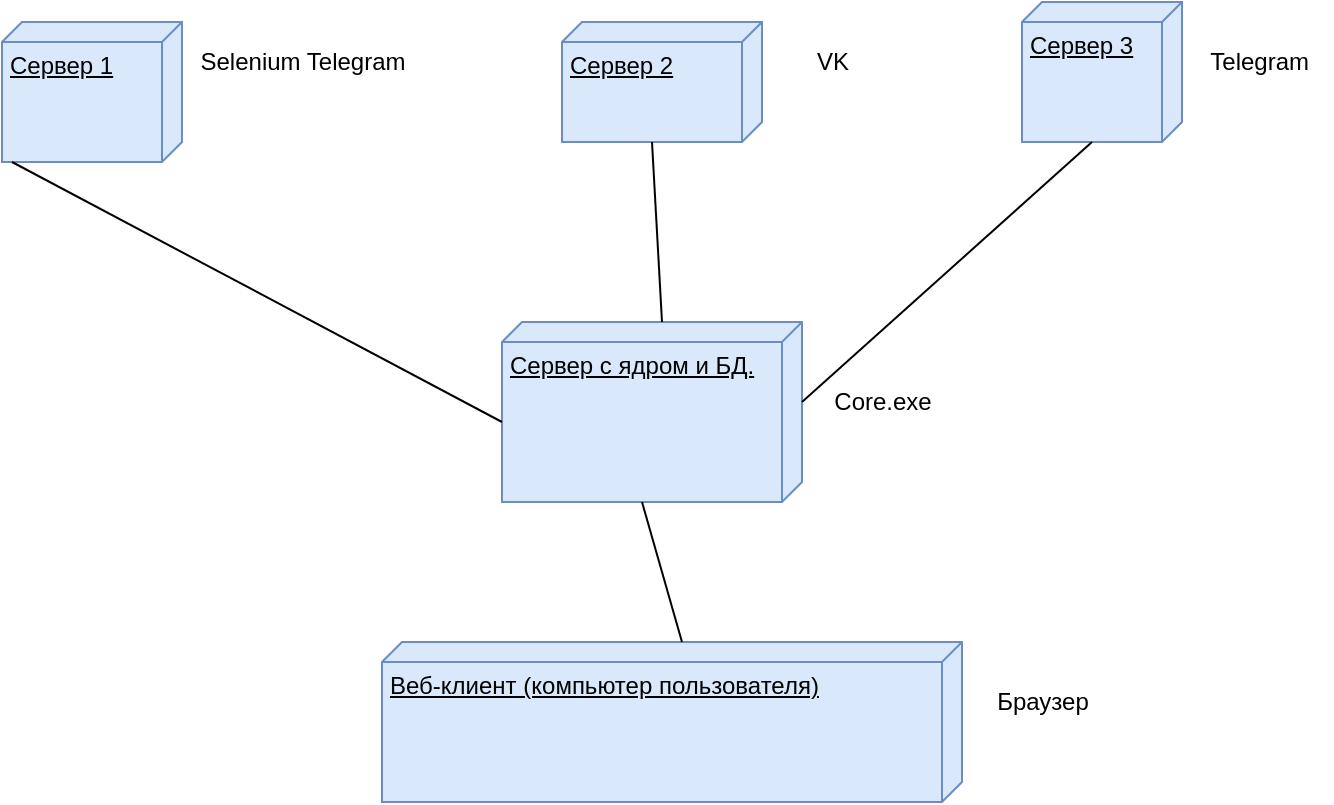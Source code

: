 <mxfile version="15.9.4" type="device"><diagram id="KXKAoASGVrqH1SFTQaWM" name="Page-1"><mxGraphModel dx="1038" dy="571" grid="1" gridSize="10" guides="1" tooltips="1" connect="1" arrows="1" fold="1" page="1" pageScale="1" pageWidth="827" pageHeight="1169" math="0" shadow="0"><root><mxCell id="0"/><mxCell id="1" parent="0"/><mxCell id="6psvB1GHS2xLUa0--Oos-1" value="Сервер с ядром и БД." style="verticalAlign=top;align=left;spacingTop=8;spacingLeft=2;spacingRight=12;shape=cube;size=10;direction=south;fontStyle=4;html=1;fillColor=#dae8fc;strokeColor=#6c8ebf;" parent="1" vertex="1"><mxGeometry x="290" y="240" width="150" height="90" as="geometry"/></mxCell><mxCell id="6psvB1GHS2xLUa0--Oos-2" value="Сервер 1" style="verticalAlign=top;align=left;spacingTop=8;spacingLeft=2;spacingRight=12;shape=cube;size=10;direction=south;fontStyle=4;html=1;fillColor=#dae8fc;strokeColor=#6c8ebf;" parent="1" vertex="1"><mxGeometry x="40" y="90" width="90" height="70" as="geometry"/></mxCell><mxCell id="6psvB1GHS2xLUa0--Oos-3" value="Сервер 2" style="verticalAlign=top;align=left;spacingTop=8;spacingLeft=2;spacingRight=12;shape=cube;size=10;direction=south;fontStyle=4;html=1;fillColor=#dae8fc;strokeColor=#6c8ebf;" parent="1" vertex="1"><mxGeometry x="320" y="90" width="100" height="60" as="geometry"/></mxCell><mxCell id="6psvB1GHS2xLUa0--Oos-4" value="Сервер 3" style="verticalAlign=top;align=left;spacingTop=8;spacingLeft=2;spacingRight=12;shape=cube;size=10;direction=south;fontStyle=4;html=1;fillColor=#dae8fc;strokeColor=#6c8ebf;" parent="1" vertex="1"><mxGeometry x="550" y="80" width="80" height="70" as="geometry"/></mxCell><mxCell id="6psvB1GHS2xLUa0--Oos-5" value="Веб-клиент (компьютер пользователя)" style="verticalAlign=top;align=left;spacingTop=8;spacingLeft=2;spacingRight=12;shape=cube;size=10;direction=south;fontStyle=4;html=1;fillColor=#dae8fc;strokeColor=#6c8ebf;" parent="1" vertex="1"><mxGeometry x="230" y="400" width="290" height="80" as="geometry"/></mxCell><mxCell id="6psvB1GHS2xLUa0--Oos-6" value="" style="endArrow=none;html=1;rounded=0;exitX=0;exitY=0;exitDx=0;exitDy=140;exitPerimeter=0;entryX=0;entryY=0;entryDx=90;entryDy=80;entryPerimeter=0;" parent="1" source="6psvB1GHS2xLUa0--Oos-5" target="6psvB1GHS2xLUa0--Oos-1" edge="1"><mxGeometry width="50" height="50" relative="1" as="geometry"><mxPoint x="390" y="320" as="sourcePoint"/><mxPoint x="440" y="270" as="targetPoint"/></mxGeometry></mxCell><mxCell id="6psvB1GHS2xLUa0--Oos-7" value="" style="endArrow=none;html=1;rounded=0;entryX=0;entryY=0;entryDx=70;entryDy=45;entryPerimeter=0;exitX=0;exitY=0;exitDx=40;exitDy=0;exitPerimeter=0;" parent="1" source="6psvB1GHS2xLUa0--Oos-1" target="6psvB1GHS2xLUa0--Oos-4" edge="1"><mxGeometry width="50" height="50" relative="1" as="geometry"><mxPoint x="390" y="320" as="sourcePoint"/><mxPoint x="440" y="270" as="targetPoint"/></mxGeometry></mxCell><mxCell id="6psvB1GHS2xLUa0--Oos-8" value="" style="endArrow=none;html=1;rounded=0;entryX=0;entryY=0;entryDx=60;entryDy=55;entryPerimeter=0;exitX=0;exitY=0;exitDx=0;exitDy=70;exitPerimeter=0;" parent="1" source="6psvB1GHS2xLUa0--Oos-1" target="6psvB1GHS2xLUa0--Oos-3" edge="1"><mxGeometry width="50" height="50" relative="1" as="geometry"><mxPoint x="390" y="320" as="sourcePoint"/><mxPoint x="440" y="270" as="targetPoint"/></mxGeometry></mxCell><mxCell id="6psvB1GHS2xLUa0--Oos-9" value="" style="endArrow=none;html=1;rounded=0;exitX=0;exitY=0;exitDx=70;exitDy=85;exitPerimeter=0;entryX=0;entryY=0;entryDx=50;entryDy=150;entryPerimeter=0;" parent="1" source="6psvB1GHS2xLUa0--Oos-2" target="6psvB1GHS2xLUa0--Oos-1" edge="1"><mxGeometry width="50" height="50" relative="1" as="geometry"><mxPoint x="390" y="320" as="sourcePoint"/><mxPoint x="440" y="270" as="targetPoint"/></mxGeometry></mxCell><mxCell id="nfV0Ksqg4fjrIMWpllvk-2" value="Selenium Telegram" style="text;html=1;align=center;verticalAlign=middle;resizable=0;points=[];autosize=1;strokeColor=none;fillColor=none;" vertex="1" parent="1"><mxGeometry x="130" y="100" width="120" height="20" as="geometry"/></mxCell><mxCell id="nfV0Ksqg4fjrIMWpllvk-3" value="VK" style="text;html=1;align=center;verticalAlign=middle;resizable=0;points=[];autosize=1;strokeColor=none;fillColor=none;" vertex="1" parent="1"><mxGeometry x="440" y="100" width="30" height="20" as="geometry"/></mxCell><mxCell id="nfV0Ksqg4fjrIMWpllvk-4" value="Telegram&amp;nbsp;" style="text;html=1;align=center;verticalAlign=middle;resizable=0;points=[];autosize=1;strokeColor=none;fillColor=none;" vertex="1" parent="1"><mxGeometry x="635" y="100" width="70" height="20" as="geometry"/></mxCell><mxCell id="nfV0Ksqg4fjrIMWpllvk-5" value="Core.exe" style="text;html=1;align=center;verticalAlign=middle;resizable=0;points=[];autosize=1;strokeColor=none;fillColor=none;" vertex="1" parent="1"><mxGeometry x="450" y="270" width="60" height="20" as="geometry"/></mxCell><mxCell id="nfV0Ksqg4fjrIMWpllvk-6" value="Браузер" style="text;html=1;align=center;verticalAlign=middle;resizable=0;points=[];autosize=1;strokeColor=none;fillColor=none;" vertex="1" parent="1"><mxGeometry x="530" y="420" width="60" height="20" as="geometry"/></mxCell></root></mxGraphModel></diagram></mxfile>